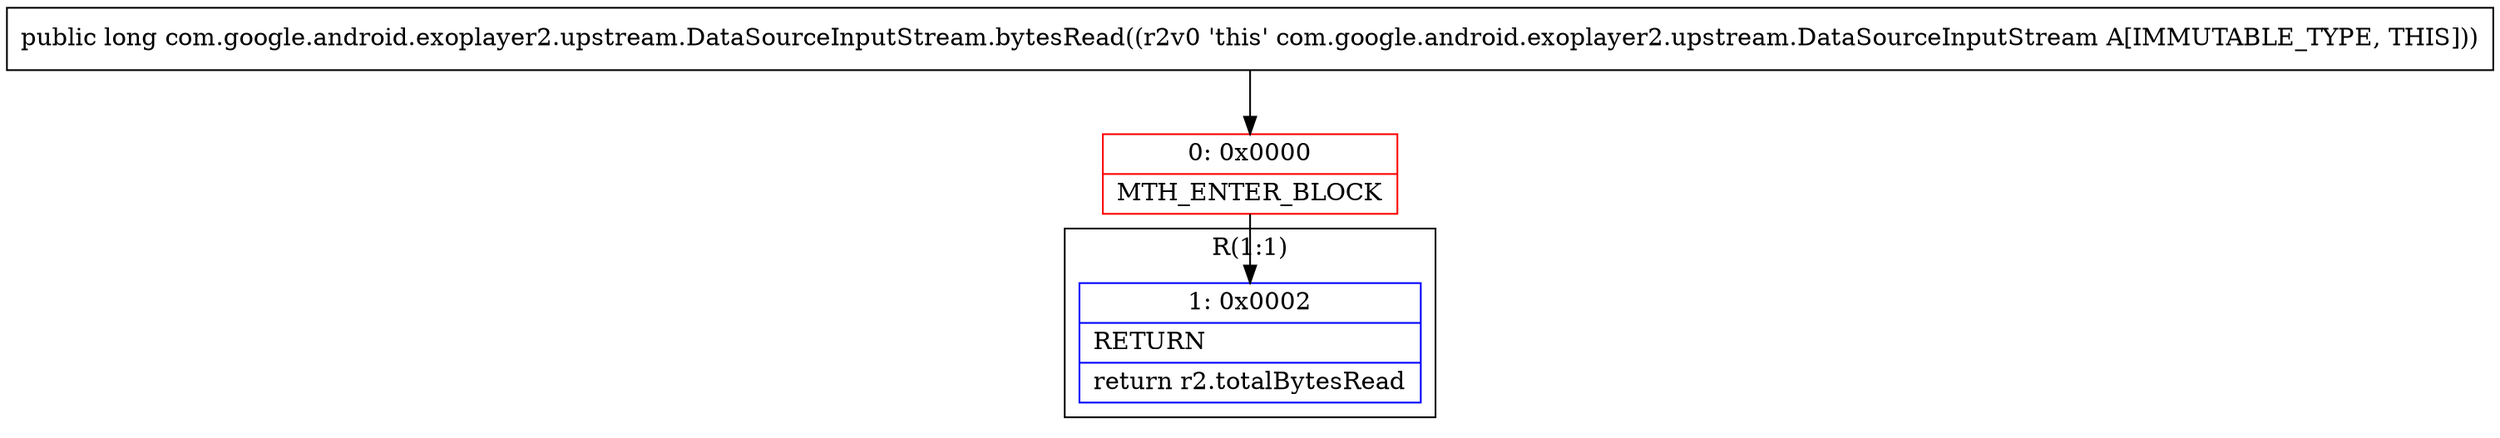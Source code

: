 digraph "CFG forcom.google.android.exoplayer2.upstream.DataSourceInputStream.bytesRead()J" {
subgraph cluster_Region_839818179 {
label = "R(1:1)";
node [shape=record,color=blue];
Node_1 [shape=record,label="{1\:\ 0x0002|RETURN\l|return r2.totalBytesRead\l}"];
}
Node_0 [shape=record,color=red,label="{0\:\ 0x0000|MTH_ENTER_BLOCK\l}"];
MethodNode[shape=record,label="{public long com.google.android.exoplayer2.upstream.DataSourceInputStream.bytesRead((r2v0 'this' com.google.android.exoplayer2.upstream.DataSourceInputStream A[IMMUTABLE_TYPE, THIS])) }"];
MethodNode -> Node_0;
Node_0 -> Node_1;
}

